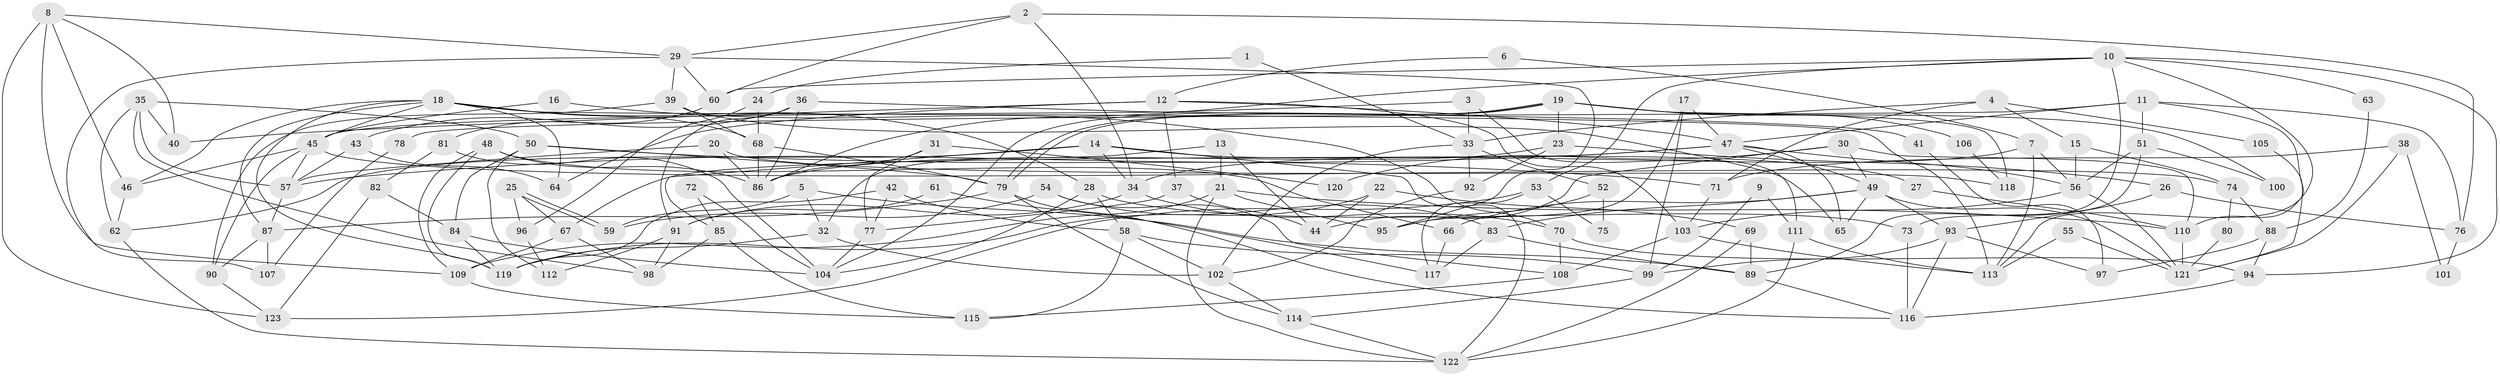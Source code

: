 // coarse degree distribution, {3: 0.2441860465116279, 7: 0.08139534883720931, 12: 0.011627906976744186, 8: 0.05813953488372093, 14: 0.011627906976744186, 2: 0.18604651162790697, 11: 0.011627906976744186, 5: 0.12790697674418605, 10: 0.023255813953488372, 6: 0.03488372093023256, 18: 0.011627906976744186, 4: 0.19767441860465115}
// Generated by graph-tools (version 1.1) at 2025/18/03/04/25 18:18:43]
// undirected, 123 vertices, 246 edges
graph export_dot {
graph [start="1"]
  node [color=gray90,style=filled];
  1;
  2;
  3;
  4;
  5;
  6;
  7;
  8;
  9;
  10;
  11;
  12;
  13;
  14;
  15;
  16;
  17;
  18;
  19;
  20;
  21;
  22;
  23;
  24;
  25;
  26;
  27;
  28;
  29;
  30;
  31;
  32;
  33;
  34;
  35;
  36;
  37;
  38;
  39;
  40;
  41;
  42;
  43;
  44;
  45;
  46;
  47;
  48;
  49;
  50;
  51;
  52;
  53;
  54;
  55;
  56;
  57;
  58;
  59;
  60;
  61;
  62;
  63;
  64;
  65;
  66;
  67;
  68;
  69;
  70;
  71;
  72;
  73;
  74;
  75;
  76;
  77;
  78;
  79;
  80;
  81;
  82;
  83;
  84;
  85;
  86;
  87;
  88;
  89;
  90;
  91;
  92;
  93;
  94;
  95;
  96;
  97;
  98;
  99;
  100;
  101;
  102;
  103;
  104;
  105;
  106;
  107;
  108;
  109;
  110;
  111;
  112;
  113;
  114;
  115;
  116;
  117;
  118;
  119;
  120;
  121;
  122;
  123;
  1 -- 33;
  1 -- 24;
  2 -- 29;
  2 -- 60;
  2 -- 34;
  2 -- 76;
  3 -- 111;
  3 -- 45;
  3 -- 33;
  4 -- 71;
  4 -- 33;
  4 -- 15;
  4 -- 105;
  5 -- 32;
  5 -- 59;
  5 -- 89;
  6 -- 7;
  6 -- 12;
  7 -- 56;
  7 -- 34;
  7 -- 113;
  8 -- 46;
  8 -- 29;
  8 -- 40;
  8 -- 109;
  8 -- 123;
  9 -- 99;
  9 -- 111;
  10 -- 113;
  10 -- 89;
  10 -- 53;
  10 -- 60;
  10 -- 63;
  10 -- 86;
  10 -- 94;
  11 -- 47;
  11 -- 51;
  11 -- 76;
  11 -- 78;
  11 -- 110;
  12 -- 47;
  12 -- 40;
  12 -- 37;
  12 -- 64;
  12 -- 103;
  13 -- 44;
  13 -- 21;
  13 -- 32;
  14 -- 122;
  14 -- 62;
  14 -- 27;
  14 -- 34;
  14 -- 85;
  15 -- 56;
  15 -- 74;
  16 -- 70;
  16 -- 45;
  17 -- 95;
  17 -- 47;
  17 -- 99;
  18 -- 28;
  18 -- 45;
  18 -- 46;
  18 -- 64;
  18 -- 68;
  18 -- 87;
  18 -- 113;
  18 -- 119;
  19 -- 23;
  19 -- 79;
  19 -- 79;
  19 -- 100;
  19 -- 104;
  19 -- 106;
  19 -- 118;
  20 -- 57;
  20 -- 86;
  20 -- 118;
  21 -- 109;
  21 -- 110;
  21 -- 95;
  21 -- 122;
  22 -- 119;
  22 -- 44;
  22 -- 69;
  23 -- 92;
  23 -- 86;
  23 -- 26;
  24 -- 68;
  24 -- 96;
  25 -- 67;
  25 -- 59;
  25 -- 59;
  25 -- 96;
  26 -- 76;
  26 -- 93;
  27 -- 110;
  28 -- 58;
  28 -- 104;
  28 -- 73;
  29 -- 39;
  29 -- 60;
  29 -- 95;
  29 -- 107;
  30 -- 49;
  30 -- 110;
  30 -- 44;
  30 -- 120;
  31 -- 77;
  31 -- 86;
  31 -- 120;
  32 -- 119;
  32 -- 102;
  33 -- 102;
  33 -- 52;
  33 -- 92;
  34 -- 70;
  34 -- 91;
  35 -- 98;
  35 -- 57;
  35 -- 40;
  35 -- 50;
  35 -- 62;
  36 -- 91;
  36 -- 86;
  36 -- 41;
  36 -- 43;
  37 -- 77;
  37 -- 44;
  38 -- 71;
  38 -- 121;
  38 -- 101;
  39 -- 90;
  39 -- 68;
  39 -- 65;
  41 -- 97;
  42 -- 58;
  42 -- 119;
  42 -- 77;
  43 -- 64;
  43 -- 57;
  45 -- 46;
  45 -- 57;
  45 -- 74;
  45 -- 90;
  46 -- 62;
  47 -- 65;
  47 -- 57;
  47 -- 49;
  47 -- 56;
  47 -- 67;
  48 -- 86;
  48 -- 109;
  48 -- 66;
  48 -- 119;
  49 -- 66;
  49 -- 65;
  49 -- 83;
  49 -- 93;
  49 -- 121;
  50 -- 79;
  50 -- 71;
  50 -- 84;
  50 -- 112;
  51 -- 73;
  51 -- 56;
  51 -- 100;
  52 -- 95;
  52 -- 75;
  53 -- 123;
  53 -- 75;
  53 -- 117;
  54 -- 83;
  54 -- 108;
  54 -- 59;
  55 -- 113;
  55 -- 121;
  56 -- 103;
  56 -- 121;
  57 -- 87;
  58 -- 99;
  58 -- 102;
  58 -- 115;
  60 -- 81;
  61 -- 117;
  61 -- 91;
  62 -- 122;
  63 -- 88;
  66 -- 117;
  67 -- 109;
  67 -- 98;
  68 -- 79;
  68 -- 86;
  69 -- 122;
  69 -- 89;
  70 -- 94;
  70 -- 108;
  71 -- 103;
  72 -- 85;
  72 -- 104;
  73 -- 116;
  74 -- 80;
  74 -- 88;
  76 -- 101;
  77 -- 104;
  78 -- 107;
  79 -- 116;
  79 -- 87;
  79 -- 114;
  80 -- 121;
  81 -- 82;
  81 -- 104;
  82 -- 84;
  82 -- 123;
  83 -- 89;
  83 -- 117;
  84 -- 119;
  84 -- 104;
  85 -- 115;
  85 -- 98;
  87 -- 90;
  87 -- 107;
  88 -- 94;
  88 -- 97;
  89 -- 116;
  90 -- 123;
  91 -- 98;
  91 -- 112;
  92 -- 102;
  93 -- 97;
  93 -- 99;
  93 -- 116;
  94 -- 116;
  96 -- 112;
  99 -- 114;
  102 -- 114;
  103 -- 113;
  103 -- 108;
  105 -- 121;
  106 -- 118;
  108 -- 115;
  109 -- 115;
  110 -- 121;
  111 -- 122;
  111 -- 113;
  114 -- 122;
}
